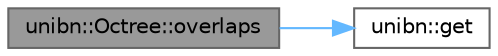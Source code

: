 digraph "unibn::Octree::overlaps"
{
 // LATEX_PDF_SIZE
  bgcolor="transparent";
  edge [fontname=Helvetica,fontsize=10,labelfontname=Helvetica,labelfontsize=10];
  node [fontname=Helvetica,fontsize=10,shape=box,height=0.2,width=0.4];
  rankdir="LR";
  Node1 [id="Node000001",label="unibn::Octree::overlaps",height=0.2,width=0.4,color="gray40", fillcolor="grey60", style="filled", fontcolor="black",tooltip="test if search ball S(q,r) overlaps with octant"];
  Node1 -> Node2 [id="edge1_Node000001_Node000002",color="steelblue1",style="solid",tooltip=" "];
  Node2 [id="Node000002",label="unibn::get",height=0.2,width=0.4,color="grey40", fillcolor="white", style="filled",URL="$de/d00/namespaceunibn.html#a25ab80a36b4045a4165a234d7fe9db00",tooltip=" "];
}

